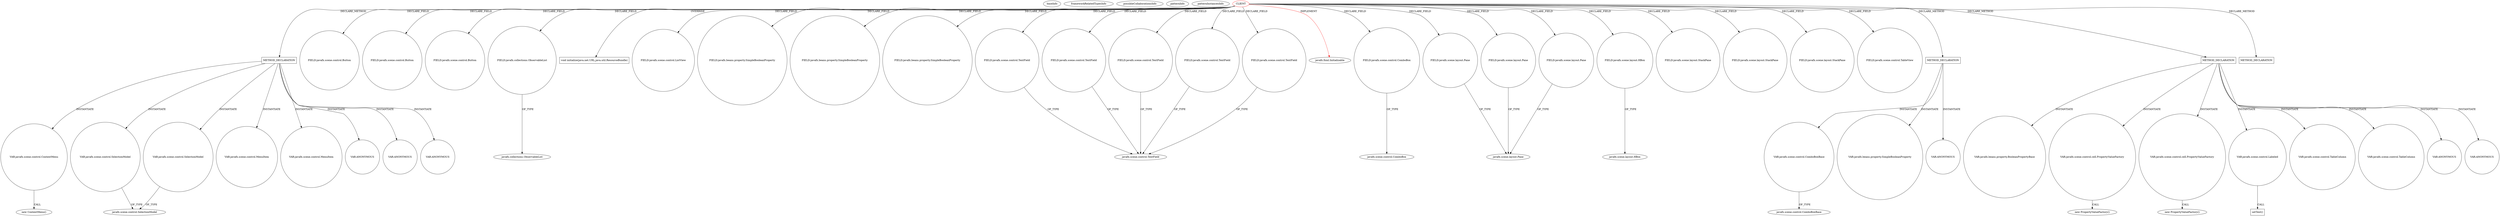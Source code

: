 digraph {
baseInfo[graphId=2682,category="pattern",isAnonymous=false,possibleRelation=false]
frameworkRelatedTypesInfo[0="javafx.fxml.Initializable"]
possibleCollaborationsInfo[]
patternInfo[frequency=2.0,patternRootClient=0]
patternInstancesInfo[0="hock323-eventManager~/hock323-eventManager/EventManager-master/src/eventManager/controller/pokerTournament/TournamentController.java~TournamentController~3009",1="hock323-eventManager~/hock323-eventManager/EventManager-master/src/eventManager/controller/pokerTournament/PrizesController.java~PrizesController~2951"]
304[label="new ContextMenu()",vertexType="CONSTRUCTOR_CALL",isFrameworkType=false]
305[label="VAR:javafx.scene.control.ContextMenu",vertexType="VARIABLE_EXPRESION",isFrameworkType=false,shape=circle]
282[label="METHOD_DECLARATION",vertexType="CLIENT_METHOD_DECLARATION",isFrameworkType=false,shape=box]
0[label="CLIENT",vertexType="ROOT_CLIENT_CLASS_DECLARATION",isFrameworkType=false,color=red]
16[label="FIELD:javafx.scene.control.Button",vertexType="FIELD_DECLARATION",isFrameworkType=false,shape=circle]
72[label="FIELD:javafx.scene.control.Button",vertexType="FIELD_DECLARATION",isFrameworkType=false,shape=circle]
70[label="FIELD:javafx.scene.control.Button",vertexType="FIELD_DECLARATION",isFrameworkType=false,shape=circle]
92[label="FIELD:javafx.collections.ObservableList",vertexType="FIELD_DECLARATION",isFrameworkType=false,shape=circle]
43[label="javafx.collections.ObservableList",vertexType="FRAMEWORK_INTERFACE_TYPE",isFrameworkType=false]
334[label="VAR:javafx.scene.control.SelectionModel",vertexType="VARIABLE_EXPRESION",isFrameworkType=false,shape=circle]
336[label="javafx.scene.control.SelectionModel",vertexType="FRAMEWORK_CLASS_TYPE",isFrameworkType=false]
400[label="VAR:javafx.scene.control.SelectionModel",vertexType="VARIABLE_EXPRESION",isFrameworkType=false,shape=circle]
94[label="void initialize(java.net.URL,java.util.ResourceBundle)",vertexType="OVERRIDING_METHOD_DECLARATION",isFrameworkType=false,shape=box]
54[label="FIELD:javafx.scene.control.ListView",vertexType="FIELD_DECLARATION",isFrameworkType=false,shape=circle]
311[label="VAR:javafx.scene.control.MenuItem",vertexType="VARIABLE_EXPRESION",isFrameworkType=false,shape=circle]
308[label="VAR:javafx.scene.control.MenuItem",vertexType="VARIABLE_EXPRESION",isFrameworkType=false,shape=circle]
24[label="FIELD:javafx.beans.property.SimpleBooleanProperty",vertexType="FIELD_DECLARATION",isFrameworkType=false,shape=circle]
88[label="FIELD:javafx.beans.property.SimpleBooleanProperty",vertexType="FIELD_DECLARATION",isFrameworkType=false,shape=circle]
52[label="FIELD:javafx.beans.property.SimpleBooleanProperty",vertexType="FIELD_DECLARATION",isFrameworkType=false,shape=circle]
6[label="FIELD:javafx.scene.control.TextField",vertexType="FIELD_DECLARATION",isFrameworkType=false,shape=circle]
38[label="FIELD:javafx.scene.control.TextField",vertexType="FIELD_DECLARATION",isFrameworkType=false,shape=circle]
76[label="FIELD:javafx.scene.control.TextField",vertexType="FIELD_DECLARATION",isFrameworkType=false,shape=circle]
46[label="FIELD:javafx.scene.control.TextField",vertexType="FIELD_DECLARATION",isFrameworkType=false,shape=circle]
40[label="FIELD:javafx.scene.control.TextField",vertexType="FIELD_DECLARATION",isFrameworkType=false,shape=circle]
326[label="VAR:ANONYMOUS",vertexType="VARIABLE_EXPRESION",isFrameworkType=false,shape=circle]
320[label="VAR:ANONYMOUS",vertexType="VARIABLE_EXPRESION",isFrameworkType=false,shape=circle]
1[label="javafx.fxml.Initializable",vertexType="FRAMEWORK_INTERFACE_TYPE",isFrameworkType=false]
68[label="FIELD:javafx.scene.control.ComboBox",vertexType="FIELD_DECLARATION",isFrameworkType=false,shape=circle]
69[label="javafx.scene.control.ComboBox",vertexType="FRAMEWORK_CLASS_TYPE",isFrameworkType=false]
30[label="FIELD:javafx.scene.layout.Pane",vertexType="FIELD_DECLARATION",isFrameworkType=false,shape=circle]
19[label="javafx.scene.layout.Pane",vertexType="FRAMEWORK_CLASS_TYPE",isFrameworkType=false]
66[label="FIELD:javafx.scene.layout.Pane",vertexType="FIELD_DECLARATION",isFrameworkType=false,shape=circle]
18[label="FIELD:javafx.scene.layout.Pane",vertexType="FIELD_DECLARATION",isFrameworkType=false,shape=circle]
34[label="FIELD:javafx.scene.layout.HBox",vertexType="FIELD_DECLARATION",isFrameworkType=false,shape=circle]
35[label="javafx.scene.layout.HBox",vertexType="FRAMEWORK_CLASS_TYPE",isFrameworkType=false]
5[label="javafx.scene.control.TextField",vertexType="FRAMEWORK_CLASS_TYPE",isFrameworkType=false]
60[label="FIELD:javafx.scene.layout.StackPane",vertexType="FIELD_DECLARATION",isFrameworkType=false,shape=circle]
32[label="FIELD:javafx.scene.layout.StackPane",vertexType="FIELD_DECLARATION",isFrameworkType=false,shape=circle]
62[label="FIELD:javafx.scene.layout.StackPane",vertexType="FIELD_DECLARATION",isFrameworkType=false,shape=circle]
56[label="FIELD:javafx.scene.control.TableView",vertexType="FIELD_DECLARATION",isFrameworkType=false,shape=circle]
476[label="METHOD_DECLARATION",vertexType="CLIENT_METHOD_DECLARATION",isFrameworkType=false,shape=box]
479[label="VAR:javafx.scene.control.ComboBoxBase",vertexType="VARIABLE_EXPRESION",isFrameworkType=false,shape=circle]
294[label="VAR:ANONYMOUS",vertexType="VARIABLE_EXPRESION",isFrameworkType=false,shape=circle]
481[label="javafx.scene.control.ComboBoxBase",vertexType="FRAMEWORK_CLASS_TYPE",isFrameworkType=false]
485[label="VAR:javafx.beans.property.SimpleBooleanProperty",vertexType="VARIABLE_EXPRESION",isFrameworkType=false,shape=circle]
112[label="METHOD_DECLARATION",vertexType="CLIENT_METHOD_DECLARATION",isFrameworkType=false,shape=box]
188[label="VAR:javafx.beans.property.BooleanPropertyBase",vertexType="VARIABLE_EXPRESION",isFrameworkType=false,shape=circle]
138[label="VAR:javafx.scene.control.cell.PropertyValueFactory",vertexType="VARIABLE_EXPRESION",isFrameworkType=false,shape=circle]
137[label="new PropertyValueFactory()",vertexType="CONSTRUCTOR_CALL",isFrameworkType=false]
132[label="VAR:javafx.scene.control.cell.PropertyValueFactory",vertexType="VARIABLE_EXPRESION",isFrameworkType=false,shape=circle]
131[label="new PropertyValueFactory()",vertexType="CONSTRUCTOR_CALL",isFrameworkType=false]
185[label="VAR:javafx.scene.control.Labeled",vertexType="VARIABLE_EXPRESION",isFrameworkType=false,shape=circle]
186[label="setText()",vertexType="INSIDE_CALL",isFrameworkType=false,shape=box]
134[label="VAR:javafx.scene.control.TableColumn",vertexType="VARIABLE_EXPRESION",isFrameworkType=false,shape=circle]
128[label="VAR:javafx.scene.control.TableColumn",vertexType="VARIABLE_EXPRESION",isFrameworkType=false,shape=circle]
218[label="METHOD_DECLARATION",vertexType="CLIENT_METHOD_DECLARATION",isFrameworkType=false,shape=box]
499[label="VAR:ANONYMOUS",vertexType="VARIABLE_EXPRESION",isFrameworkType=false,shape=circle]
165[label="VAR:ANONYMOUS",vertexType="VARIABLE_EXPRESION",isFrameworkType=false,shape=circle]
141[label="VAR:ANONYMOUS",vertexType="VARIABLE_EXPRESION",isFrameworkType=false,shape=circle]
282->400[label="INSTANTIATE"]
92->43[label="OF_TYPE"]
282->334[label="INSTANTIATE"]
34->35[label="OF_TYPE"]
68->69[label="OF_TYPE"]
0->34[label="DECLARE_FIELD"]
0->52[label="DECLARE_FIELD"]
479->481[label="OF_TYPE"]
0->18[label="DECLARE_FIELD"]
38->5[label="OF_TYPE"]
30->19[label="OF_TYPE"]
0->46[label="DECLARE_FIELD"]
0->218[label="DECLARE_METHOD"]
112->132[label="INSTANTIATE"]
0->70[label="DECLARE_FIELD"]
0->112[label="DECLARE_METHOD"]
0->88[label="DECLARE_FIELD"]
476->499[label="INSTANTIATE"]
112->141[label="INSTANTIATE"]
18->19[label="OF_TYPE"]
112->128[label="INSTANTIATE"]
138->137[label="CALL"]
185->186[label="CALL"]
0->72[label="DECLARE_FIELD"]
0->38[label="DECLARE_FIELD"]
282->294[label="INSTANTIATE"]
40->5[label="OF_TYPE"]
0->24[label="DECLARE_FIELD"]
0->94[label="OVERRIDE"]
132->131[label="CALL"]
0->92[label="DECLARE_FIELD"]
0->282[label="DECLARE_METHOD"]
0->40[label="DECLARE_FIELD"]
476->479[label="INSTANTIATE"]
6->5[label="OF_TYPE"]
112->188[label="INSTANTIATE"]
282->326[label="INSTANTIATE"]
0->30[label="DECLARE_FIELD"]
46->5[label="OF_TYPE"]
0->16[label="DECLARE_FIELD"]
282->320[label="INSTANTIATE"]
112->165[label="INSTANTIATE"]
0->32[label="DECLARE_FIELD"]
0->476[label="DECLARE_METHOD"]
282->311[label="INSTANTIATE"]
334->336[label="OF_TYPE"]
282->305[label="INSTANTIATE"]
0->1[label="IMPLEMENT",color=red]
305->304[label="CALL"]
66->19[label="OF_TYPE"]
476->485[label="INSTANTIATE"]
112->134[label="INSTANTIATE"]
0->76[label="DECLARE_FIELD"]
0->62[label="DECLARE_FIELD"]
0->56[label="DECLARE_FIELD"]
0->66[label="DECLARE_FIELD"]
0->68[label="DECLARE_FIELD"]
76->5[label="OF_TYPE"]
112->138[label="INSTANTIATE"]
0->6[label="DECLARE_FIELD"]
0->54[label="DECLARE_FIELD"]
282->308[label="INSTANTIATE"]
400->336[label="OF_TYPE"]
112->185[label="INSTANTIATE"]
0->60[label="DECLARE_FIELD"]
}
